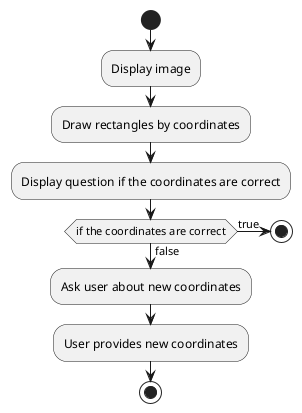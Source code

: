 @startuml
'https://plantuml.com/activity-diagram-beta

start
:Display image;
:Draw rectangles by coordinates;
:Display question if the coordinates are correct;
if (if the coordinates are correct) then (true)
    stop
else (false)
    :Ask user about new coordinates;
    :User provides new coordinates;
endif
stop

'Output:
'Change enum's value for user's changed ones
'If enum can not be changed, assign values to new variable

@enduml
